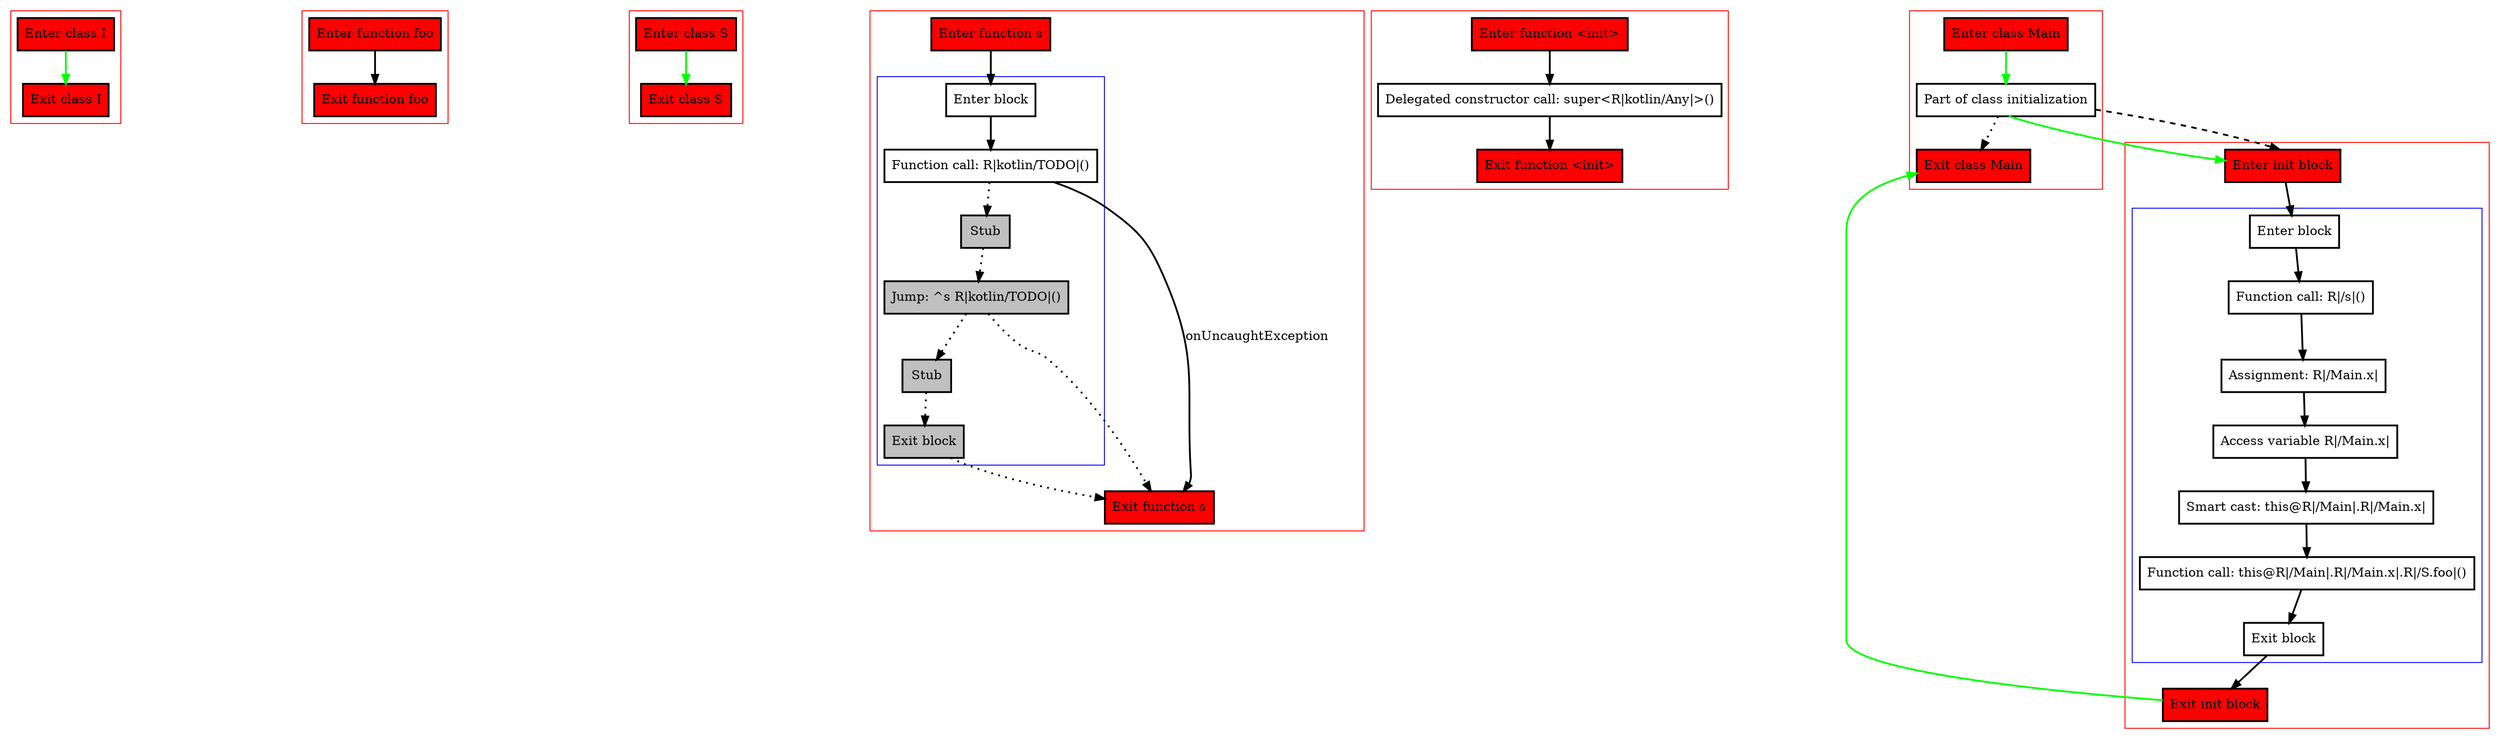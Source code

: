 digraph smartCastInInit_kt {
    graph [nodesep=3]
    node [shape=box penwidth=2]
    edge [penwidth=2]

    subgraph cluster_0 {
        color=red
        0 [label="Enter class I" style="filled" fillcolor=red];
        1 [label="Exit class I" style="filled" fillcolor=red];
    }
    0 -> {1} [color=green];

    subgraph cluster_1 {
        color=red
        2 [label="Enter function foo" style="filled" fillcolor=red];
        3 [label="Exit function foo" style="filled" fillcolor=red];
    }
    2 -> {3};

    subgraph cluster_2 {
        color=red
        4 [label="Enter class S" style="filled" fillcolor=red];
        5 [label="Exit class S" style="filled" fillcolor=red];
    }
    4 -> {5} [color=green];

    subgraph cluster_3 {
        color=red
        6 [label="Enter function s" style="filled" fillcolor=red];
        subgraph cluster_4 {
            color=blue
            7 [label="Enter block"];
            8 [label="Function call: R|kotlin/TODO|()"];
            9 [label="Stub" style="filled" fillcolor=gray];
            10 [label="Jump: ^s R|kotlin/TODO|()" style="filled" fillcolor=gray];
            11 [label="Stub" style="filled" fillcolor=gray];
            12 [label="Exit block" style="filled" fillcolor=gray];
        }
        13 [label="Exit function s" style="filled" fillcolor=red];
    }
    6 -> {7};
    7 -> {8};
    8 -> {13}    [label=onUncaughtException];
    8 -> {9} [style=dotted];
    9 -> {10} [style=dotted];
    10 -> {13 11} [style=dotted];
    11 -> {12} [style=dotted];
    12 -> {13} [style=dotted];

    subgraph cluster_5 {
        color=red
        14 [label="Enter function <init>" style="filled" fillcolor=red];
        15 [label="Delegated constructor call: super<R|kotlin/Any|>()"];
        16 [label="Exit function <init>" style="filled" fillcolor=red];
    }
    14 -> {15};
    15 -> {16};

    subgraph cluster_6 {
        color=red
        17 [label="Enter init block" style="filled" fillcolor=red];
        subgraph cluster_7 {
            color=blue
            18 [label="Enter block"];
            19 [label="Function call: R|/s|()"];
            20 [label="Assignment: R|/Main.x|"];
            21 [label="Access variable R|/Main.x|"];
            22 [label="Smart cast: this@R|/Main|.R|/Main.x|"];
            23 [label="Function call: this@R|/Main|.R|/Main.x|.R|/S.foo|()"];
            24 [label="Exit block"];
        }
        25 [label="Exit init block" style="filled" fillcolor=red];
    }
    17 -> {18};
    18 -> {19};
    19 -> {20};
    20 -> {21};
    21 -> {22};
    22 -> {23};
    23 -> {24};
    24 -> {25};
    25 -> {28} [color=green];

    subgraph cluster_8 {
        color=red
        26 [label="Enter class Main" style="filled" fillcolor=red];
        27 [label="Part of class initialization"];
        28 [label="Exit class Main" style="filled" fillcolor=red];
    }
    26 -> {27} [color=green];
    27 -> {28} [style=dotted];
    27 -> {17} [color=green];
    27 -> {17} [style=dashed];

}
